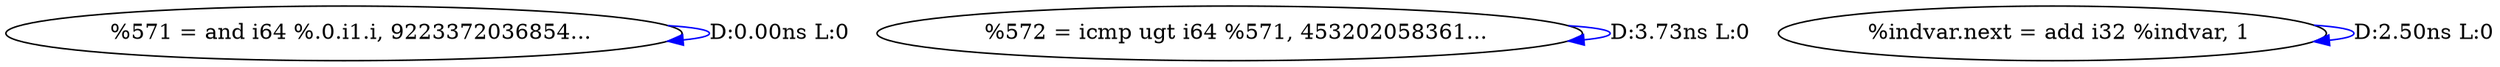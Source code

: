 digraph {
Node0x3d22e80[label="  %571 = and i64 %.0.i1.i, 9223372036854..."];
Node0x3d22e80 -> Node0x3d22e80[label="D:0.00ns L:0",color=blue];
Node0x3d22f60[label="  %572 = icmp ugt i64 %571, 453202058361..."];
Node0x3d22f60 -> Node0x3d22f60[label="D:3.73ns L:0",color=blue];
Node0x3d23040[label="  %indvar.next = add i32 %indvar, 1"];
Node0x3d23040 -> Node0x3d23040[label="D:2.50ns L:0",color=blue];
}
